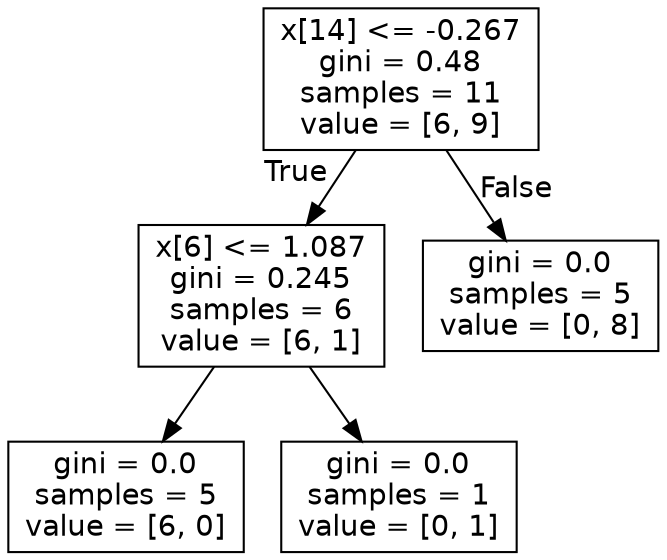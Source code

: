 digraph Tree {
node [shape=box, fontname="helvetica"] ;
edge [fontname="helvetica"] ;
0 [label="x[14] <= -0.267\ngini = 0.48\nsamples = 11\nvalue = [6, 9]"] ;
1 [label="x[6] <= 1.087\ngini = 0.245\nsamples = 6\nvalue = [6, 1]"] ;
0 -> 1 [labeldistance=2.5, labelangle=45, headlabel="True"] ;
2 [label="gini = 0.0\nsamples = 5\nvalue = [6, 0]"] ;
1 -> 2 ;
3 [label="gini = 0.0\nsamples = 1\nvalue = [0, 1]"] ;
1 -> 3 ;
4 [label="gini = 0.0\nsamples = 5\nvalue = [0, 8]"] ;
0 -> 4 [labeldistance=2.5, labelangle=-45, headlabel="False"] ;
}